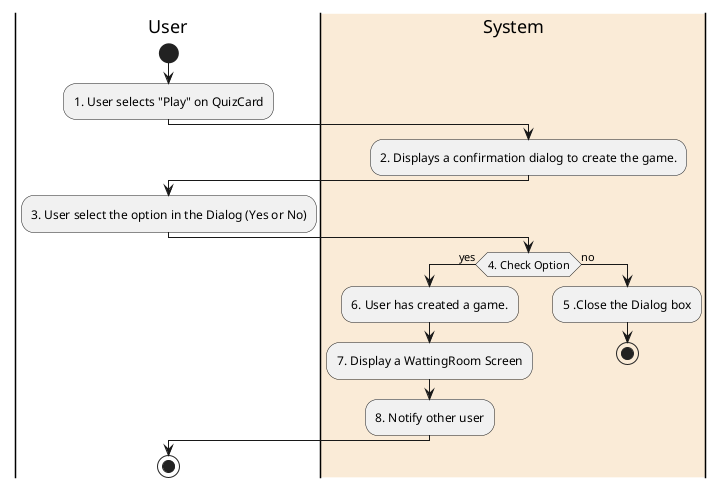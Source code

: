 @startuml
|User|
start
:1. User selects "Play" on QuizCard;
|#AntiqueWhite|System|
:2. Displays a confirmation dialog to create the game.;
|User|
:3. User select the option in the Dialog (Yes or No);
|#AntiqueWhite|System|
if (4. Check Option) then (yes)
  :6. User has created a game.;
  :7. Display a WattingRoom Screen;
  :8. Notify other user;
else (no)
|#AntiqueWhite|System|
  :5 .Close the Dialog box;
  stop
endif
|User|
|User|
stop
@enduml